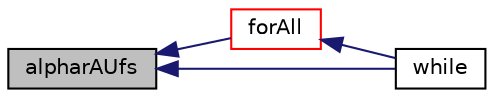digraph "alpharAUfs"
{
  bgcolor="transparent";
  edge [fontname="Helvetica",fontsize="10",labelfontname="Helvetica",labelfontsize="10"];
  node [fontname="Helvetica",fontsize="10",shape=record];
  rankdir="LR";
  Node1 [label="alpharAUfs",height=0.2,width=0.4,color="black", fillcolor="grey75", style="filled", fontcolor="black"];
  Node1 -> Node2 [dir="back",color="midnightblue",fontsize="10",style="solid",fontname="Helvetica"];
  Node2 [label="forAll",height=0.2,width=0.4,color="red",URL="$a03063.html#a3a6dfa236873b1e0df07a723bccf5222"];
  Node2 -> Node3 [dir="back",color="midnightblue",fontsize="10",style="solid",fontname="Helvetica"];
  Node3 [label="while",height=0.2,width=0.4,color="black",URL="$a03063.html#a0b9d5d8b1ecc0bf63b4c35f41598a500"];
  Node1 -> Node3 [dir="back",color="midnightblue",fontsize="10",style="solid",fontname="Helvetica"];
}
